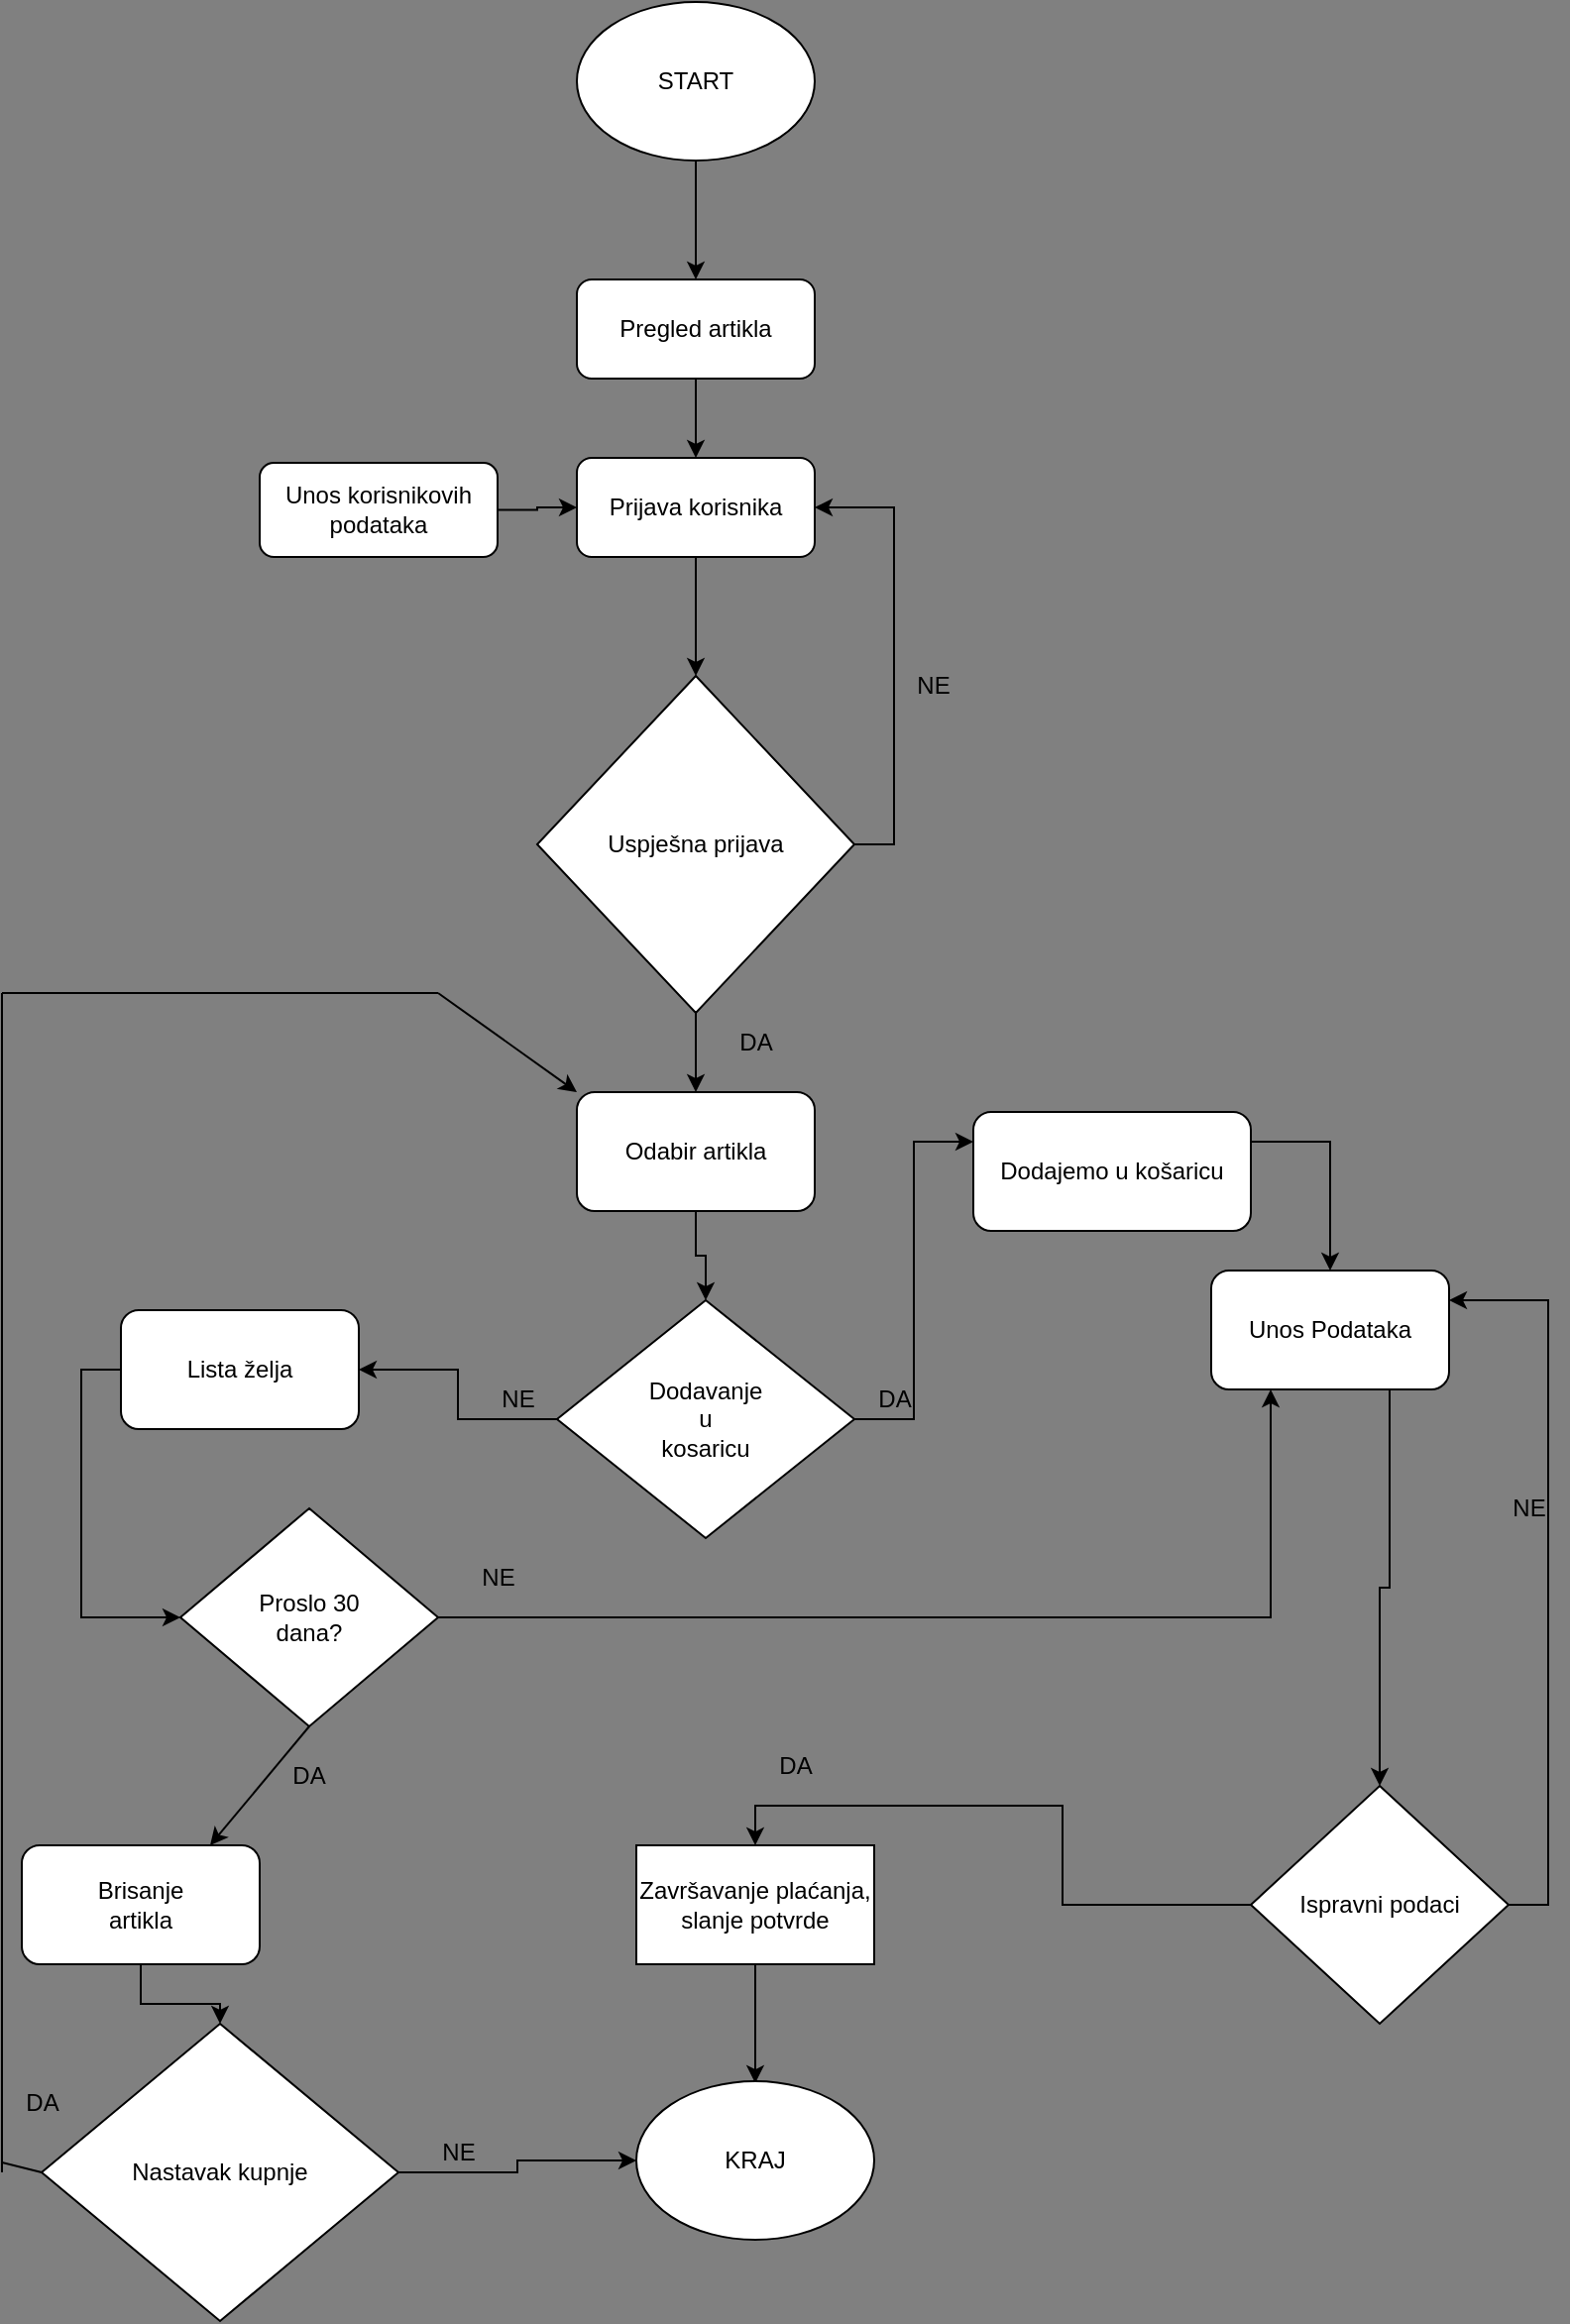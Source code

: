<mxfile version="20.8.23" type="device"><diagram name="Page-1" id="qV8e4MGabT6N-ZU4Go26"><mxGraphModel dx="1434" dy="793" grid="1" gridSize="10" guides="1" tooltips="1" connect="1" arrows="1" fold="1" page="1" pageScale="1" pageWidth="980" pageHeight="1390" background="#808080" math="0" shadow="0"><root><mxCell id="0"/><mxCell id="1" parent="0"/><mxCell id="2aIKKt4jh52eZY0ZFiTf-25" style="edgeStyle=orthogonalEdgeStyle;rounded=0;orthogonalLoop=1;jettySize=auto;html=1;exitX=0.5;exitY=1;exitDx=0;exitDy=0;entryX=0.5;entryY=0;entryDx=0;entryDy=0;" edge="1" parent="1" source="2aIKKt4jh52eZY0ZFiTf-3" target="2aIKKt4jh52eZY0ZFiTf-4"><mxGeometry relative="1" as="geometry"/></mxCell><mxCell id="2aIKKt4jh52eZY0ZFiTf-3" value="START" style="ellipse;whiteSpace=wrap;html=1;fillColor=#FFFFFF;" vertex="1" parent="1"><mxGeometry x="310" y="40" width="120" height="80" as="geometry"/></mxCell><mxCell id="2aIKKt4jh52eZY0ZFiTf-61" style="edgeStyle=orthogonalEdgeStyle;rounded=0;orthogonalLoop=1;jettySize=auto;html=1;exitX=0.5;exitY=1;exitDx=0;exitDy=0;entryX=0.5;entryY=0;entryDx=0;entryDy=0;" edge="1" parent="1" source="2aIKKt4jh52eZY0ZFiTf-4" target="2aIKKt4jh52eZY0ZFiTf-7"><mxGeometry relative="1" as="geometry"/></mxCell><mxCell id="2aIKKt4jh52eZY0ZFiTf-4" value="Pregled artikla " style="rounded=1;whiteSpace=wrap;html=1;" vertex="1" parent="1"><mxGeometry x="310" y="180" width="120" height="50" as="geometry"/></mxCell><mxCell id="2aIKKt4jh52eZY0ZFiTf-7" value="Prijava korisnika" style="rounded=1;whiteSpace=wrap;html=1;" vertex="1" parent="1"><mxGeometry x="310" y="270" width="120" height="50" as="geometry"/></mxCell><mxCell id="2aIKKt4jh52eZY0ZFiTf-8" value="" style="endArrow=classic;html=1;rounded=0;exitX=0.5;exitY=1;exitDx=0;exitDy=0;" edge="1" parent="1" source="2aIKKt4jh52eZY0ZFiTf-7" target="2aIKKt4jh52eZY0ZFiTf-9"><mxGeometry width="50" height="50" relative="1" as="geometry"><mxPoint x="400" y="430" as="sourcePoint"/><mxPoint x="410" y="300" as="targetPoint"/></mxGeometry></mxCell><mxCell id="2aIKKt4jh52eZY0ZFiTf-23" style="edgeStyle=orthogonalEdgeStyle;rounded=0;orthogonalLoop=1;jettySize=auto;html=1;exitX=1;exitY=0.5;exitDx=0;exitDy=0;entryX=1;entryY=0.5;entryDx=0;entryDy=0;" edge="1" parent="1" source="2aIKKt4jh52eZY0ZFiTf-9" target="2aIKKt4jh52eZY0ZFiTf-7"><mxGeometry relative="1" as="geometry"/></mxCell><mxCell id="2aIKKt4jh52eZY0ZFiTf-35" style="edgeStyle=orthogonalEdgeStyle;rounded=0;orthogonalLoop=1;jettySize=auto;html=1;exitX=0.5;exitY=1;exitDx=0;exitDy=0;" edge="1" parent="1" source="2aIKKt4jh52eZY0ZFiTf-9" target="2aIKKt4jh52eZY0ZFiTf-27"><mxGeometry relative="1" as="geometry"/></mxCell><mxCell id="2aIKKt4jh52eZY0ZFiTf-9" value="Uspješna prijava" style="rhombus;whiteSpace=wrap;html=1;" vertex="1" parent="1"><mxGeometry x="290" y="380" width="160" height="170" as="geometry"/></mxCell><mxCell id="2aIKKt4jh52eZY0ZFiTf-13" value="NE" style="text;html=1;strokeColor=none;fillColor=none;align=center;verticalAlign=middle;whiteSpace=wrap;rounded=0;" vertex="1" parent="1"><mxGeometry x="460" y="370" width="60" height="30" as="geometry"/></mxCell><mxCell id="2aIKKt4jh52eZY0ZFiTf-96" style="edgeStyle=orthogonalEdgeStyle;rounded=0;orthogonalLoop=1;jettySize=auto;html=1;exitX=0.5;exitY=1;exitDx=0;exitDy=0;entryX=0.5;entryY=0;entryDx=0;entryDy=0;" edge="1" parent="1" source="2aIKKt4jh52eZY0ZFiTf-27" target="2aIKKt4jh52eZY0ZFiTf-94"><mxGeometry relative="1" as="geometry"/></mxCell><mxCell id="2aIKKt4jh52eZY0ZFiTf-27" value="Odabir artikla" style="rounded=1;whiteSpace=wrap;html=1;" vertex="1" parent="1"><mxGeometry x="310" y="590" width="120" height="60" as="geometry"/></mxCell><mxCell id="2aIKKt4jh52eZY0ZFiTf-55" style="edgeStyle=orthogonalEdgeStyle;rounded=0;orthogonalLoop=1;jettySize=auto;html=1;exitX=0.75;exitY=1;exitDx=0;exitDy=0;entryX=0.5;entryY=0;entryDx=0;entryDy=0;" edge="1" parent="1" source="2aIKKt4jh52eZY0ZFiTf-29" target="2aIKKt4jh52eZY0ZFiTf-43"><mxGeometry relative="1" as="geometry"/></mxCell><mxCell id="2aIKKt4jh52eZY0ZFiTf-29" value="Unos Podataka" style="rounded=1;whiteSpace=wrap;html=1;" vertex="1" parent="1"><mxGeometry x="630" y="680" width="120" height="60" as="geometry"/></mxCell><mxCell id="2aIKKt4jh52eZY0ZFiTf-103" style="edgeStyle=orthogonalEdgeStyle;rounded=0;orthogonalLoop=1;jettySize=auto;html=1;exitX=0;exitY=0.5;exitDx=0;exitDy=0;entryX=0;entryY=0.5;entryDx=0;entryDy=0;" edge="1" parent="1" source="2aIKKt4jh52eZY0ZFiTf-32" target="2aIKKt4jh52eZY0ZFiTf-37"><mxGeometry relative="1" as="geometry"/></mxCell><mxCell id="2aIKKt4jh52eZY0ZFiTf-32" value="Lista želja" style="rounded=1;whiteSpace=wrap;html=1;" vertex="1" parent="1"><mxGeometry x="80" y="700" width="120" height="60" as="geometry"/></mxCell><mxCell id="2aIKKt4jh52eZY0ZFiTf-36" value="DA" style="text;html=1;align=center;verticalAlign=middle;resizable=0;points=[];autosize=1;strokeColor=none;fillColor=none;" vertex="1" parent="1"><mxGeometry x="380" y="550" width="40" height="30" as="geometry"/></mxCell><mxCell id="2aIKKt4jh52eZY0ZFiTf-104" style="edgeStyle=orthogonalEdgeStyle;rounded=0;orthogonalLoop=1;jettySize=auto;html=1;exitX=1;exitY=0.5;exitDx=0;exitDy=0;entryX=0.25;entryY=1;entryDx=0;entryDy=0;" edge="1" parent="1" source="2aIKKt4jh52eZY0ZFiTf-37" target="2aIKKt4jh52eZY0ZFiTf-29"><mxGeometry relative="1" as="geometry"/></mxCell><mxCell id="2aIKKt4jh52eZY0ZFiTf-37" value="&lt;div&gt;Proslo 30 &lt;br&gt;&lt;/div&gt;&lt;div&gt;dana?&lt;br&gt;&lt;/div&gt;" style="rhombus;whiteSpace=wrap;html=1;" vertex="1" parent="1"><mxGeometry x="110" y="800" width="130" height="110" as="geometry"/></mxCell><mxCell id="2aIKKt4jh52eZY0ZFiTf-40" value="" style="endArrow=classic;html=1;rounded=0;exitX=0.5;exitY=1;exitDx=0;exitDy=0;entryX=0.5;entryY=0;entryDx=0;entryDy=0;" edge="1" parent="1" source="2aIKKt4jh52eZY0ZFiTf-37"><mxGeometry width="50" height="50" relative="1" as="geometry"><mxPoint x="390" y="690" as="sourcePoint"/><mxPoint x="125" y="970" as="targetPoint"/></mxGeometry></mxCell><mxCell id="2aIKKt4jh52eZY0ZFiTf-41" value="DA" style="text;html=1;strokeColor=none;fillColor=none;align=center;verticalAlign=middle;whiteSpace=wrap;rounded=0;" vertex="1" parent="1"><mxGeometry x="145" y="920" width="60" height="30" as="geometry"/></mxCell><mxCell id="2aIKKt4jh52eZY0ZFiTf-53" style="edgeStyle=orthogonalEdgeStyle;rounded=0;orthogonalLoop=1;jettySize=auto;html=1;exitX=1;exitY=0.5;exitDx=0;exitDy=0;entryX=1;entryY=0.25;entryDx=0;entryDy=0;" edge="1" parent="1" source="2aIKKt4jh52eZY0ZFiTf-43" target="2aIKKt4jh52eZY0ZFiTf-29"><mxGeometry relative="1" as="geometry"/></mxCell><mxCell id="2aIKKt4jh52eZY0ZFiTf-109" style="edgeStyle=orthogonalEdgeStyle;rounded=0;orthogonalLoop=1;jettySize=auto;html=1;exitX=0;exitY=0.5;exitDx=0;exitDy=0;entryX=0.5;entryY=0;entryDx=0;entryDy=0;" edge="1" parent="1" source="2aIKKt4jh52eZY0ZFiTf-43" target="2aIKKt4jh52eZY0ZFiTf-45"><mxGeometry relative="1" as="geometry"/></mxCell><mxCell id="2aIKKt4jh52eZY0ZFiTf-43" value="Ispravni podaci" style="rhombus;whiteSpace=wrap;html=1;" vertex="1" parent="1"><mxGeometry x="650" y="940" width="130" height="120" as="geometry"/></mxCell><mxCell id="2aIKKt4jh52eZY0ZFiTf-59" style="edgeStyle=orthogonalEdgeStyle;rounded=0;orthogonalLoop=1;jettySize=auto;html=1;exitX=0.5;exitY=1;exitDx=0;exitDy=0;" edge="1" parent="1" source="2aIKKt4jh52eZY0ZFiTf-45"><mxGeometry relative="1" as="geometry"><mxPoint x="400" y="1090" as="targetPoint"/></mxGeometry></mxCell><mxCell id="2aIKKt4jh52eZY0ZFiTf-45" value="Završavanje plaćanja, slanje potvrde" style="rounded=0;whiteSpace=wrap;html=1;" vertex="1" parent="1"><mxGeometry x="340" y="970" width="120" height="60" as="geometry"/></mxCell><mxCell id="2aIKKt4jh52eZY0ZFiTf-58" value="DA" style="text;html=1;align=center;verticalAlign=middle;resizable=0;points=[];autosize=1;strokeColor=none;fillColor=none;" vertex="1" parent="1"><mxGeometry x="400" y="915" width="40" height="30" as="geometry"/></mxCell><mxCell id="2aIKKt4jh52eZY0ZFiTf-60" value="KRAJ" style="ellipse;whiteSpace=wrap;html=1;" vertex="1" parent="1"><mxGeometry x="340" y="1089" width="120" height="80" as="geometry"/></mxCell><mxCell id="2aIKKt4jh52eZY0ZFiTf-66" style="edgeStyle=orthogonalEdgeStyle;rounded=0;orthogonalLoop=1;jettySize=auto;html=1;exitX=1;exitY=0.5;exitDx=0;exitDy=0;entryX=0;entryY=0.5;entryDx=0;entryDy=0;" edge="1" parent="1" source="2aIKKt4jh52eZY0ZFiTf-62" target="2aIKKt4jh52eZY0ZFiTf-7"><mxGeometry relative="1" as="geometry"/></mxCell><mxCell id="2aIKKt4jh52eZY0ZFiTf-62" value="Unos korisnikovih podataka" style="rounded=1;whiteSpace=wrap;html=1;fillColor=#FFFFFF;" vertex="1" parent="1"><mxGeometry x="150" y="272.5" width="120" height="47.5" as="geometry"/></mxCell><mxCell id="2aIKKt4jh52eZY0ZFiTf-84" value="" style="endArrow=none;html=1;rounded=0;" edge="1" parent="1"><mxGeometry width="50" height="50" relative="1" as="geometry"><mxPoint x="20" y="1000" as="sourcePoint"/><mxPoint x="20" y="540" as="targetPoint"/></mxGeometry></mxCell><mxCell id="2aIKKt4jh52eZY0ZFiTf-85" value="" style="endArrow=none;html=1;rounded=0;" edge="1" parent="1"><mxGeometry width="50" height="50" relative="1" as="geometry"><mxPoint x="20" y="540" as="sourcePoint"/><mxPoint x="240" y="540" as="targetPoint"/></mxGeometry></mxCell><mxCell id="2aIKKt4jh52eZY0ZFiTf-88" value="" style="endArrow=classic;html=1;rounded=0;entryX=0;entryY=0;entryDx=0;entryDy=0;" edge="1" parent="1" target="2aIKKt4jh52eZY0ZFiTf-27"><mxGeometry width="50" height="50" relative="1" as="geometry"><mxPoint x="240" y="540" as="sourcePoint"/><mxPoint x="560" y="710" as="targetPoint"/></mxGeometry></mxCell><mxCell id="2aIKKt4jh52eZY0ZFiTf-95" style="edgeStyle=orthogonalEdgeStyle;rounded=0;orthogonalLoop=1;jettySize=auto;html=1;exitX=0;exitY=0.5;exitDx=0;exitDy=0;" edge="1" parent="1" source="2aIKKt4jh52eZY0ZFiTf-94" target="2aIKKt4jh52eZY0ZFiTf-32"><mxGeometry relative="1" as="geometry"/></mxCell><mxCell id="2aIKKt4jh52eZY0ZFiTf-120" style="edgeStyle=orthogonalEdgeStyle;rounded=0;orthogonalLoop=1;jettySize=auto;html=1;exitX=1;exitY=0.5;exitDx=0;exitDy=0;entryX=0;entryY=0.25;entryDx=0;entryDy=0;" edge="1" parent="1" source="2aIKKt4jh52eZY0ZFiTf-94" target="2aIKKt4jh52eZY0ZFiTf-119"><mxGeometry relative="1" as="geometry"/></mxCell><mxCell id="2aIKKt4jh52eZY0ZFiTf-94" value="&lt;div&gt;Dodavanje &lt;br&gt;&lt;/div&gt;&lt;div&gt;u&lt;/div&gt;&lt;div&gt;kosaricu&lt;br&gt;&lt;/div&gt;" style="rhombus;whiteSpace=wrap;html=1;fillColor=#FFFFFF;" vertex="1" parent="1"><mxGeometry x="300" y="695" width="150" height="120" as="geometry"/></mxCell><mxCell id="2aIKKt4jh52eZY0ZFiTf-97" value="NE" style="text;html=1;align=center;verticalAlign=middle;resizable=0;points=[];autosize=1;strokeColor=none;fillColor=none;" vertex="1" parent="1"><mxGeometry x="260" y="730" width="40" height="30" as="geometry"/></mxCell><mxCell id="2aIKKt4jh52eZY0ZFiTf-99" value="DA" style="text;html=1;align=center;verticalAlign=middle;resizable=0;points=[];autosize=1;strokeColor=none;fillColor=none;" vertex="1" parent="1"><mxGeometry x="450" y="730" width="40" height="30" as="geometry"/></mxCell><mxCell id="2aIKKt4jh52eZY0ZFiTf-101" value="NE" style="text;html=1;align=center;verticalAlign=middle;resizable=0;points=[];autosize=1;strokeColor=none;fillColor=none;" vertex="1" parent="1"><mxGeometry x="770" y="785" width="40" height="30" as="geometry"/></mxCell><mxCell id="2aIKKt4jh52eZY0ZFiTf-106" value="NE" style="text;html=1;align=center;verticalAlign=middle;resizable=0;points=[];autosize=1;strokeColor=none;fillColor=none;" vertex="1" parent="1"><mxGeometry x="250" y="820" width="40" height="30" as="geometry"/></mxCell><mxCell id="2aIKKt4jh52eZY0ZFiTf-118" style="edgeStyle=orthogonalEdgeStyle;rounded=0;orthogonalLoop=1;jettySize=auto;html=1;exitX=0.5;exitY=1;exitDx=0;exitDy=0;entryX=0.5;entryY=0;entryDx=0;entryDy=0;" edge="1" parent="1" source="2aIKKt4jh52eZY0ZFiTf-110" target="2aIKKt4jh52eZY0ZFiTf-111"><mxGeometry relative="1" as="geometry"/></mxCell><mxCell id="2aIKKt4jh52eZY0ZFiTf-110" value="&lt;div&gt;Brisanje&lt;/div&gt;&lt;div&gt;artikla&lt;br&gt;&lt;/div&gt;" style="rounded=1;whiteSpace=wrap;html=1;fillColor=#FFFFFF;" vertex="1" parent="1"><mxGeometry x="30" y="970" width="120" height="60" as="geometry"/></mxCell><mxCell id="2aIKKt4jh52eZY0ZFiTf-116" style="edgeStyle=orthogonalEdgeStyle;rounded=0;orthogonalLoop=1;jettySize=auto;html=1;exitX=1;exitY=0.5;exitDx=0;exitDy=0;entryX=0;entryY=0.5;entryDx=0;entryDy=0;" edge="1" parent="1" source="2aIKKt4jh52eZY0ZFiTf-111" target="2aIKKt4jh52eZY0ZFiTf-60"><mxGeometry relative="1" as="geometry"/></mxCell><mxCell id="2aIKKt4jh52eZY0ZFiTf-111" value="Nastavak kupnje" style="rhombus;whiteSpace=wrap;html=1;fillColor=#FFFFFF;" vertex="1" parent="1"><mxGeometry x="40" y="1060" width="180" height="150" as="geometry"/></mxCell><mxCell id="2aIKKt4jh52eZY0ZFiTf-113" value="" style="endArrow=none;html=1;rounded=0;" edge="1" parent="1"><mxGeometry width="50" height="50" relative="1" as="geometry"><mxPoint x="20" y="1135" as="sourcePoint"/><mxPoint x="20" y="1000" as="targetPoint"/></mxGeometry></mxCell><mxCell id="2aIKKt4jh52eZY0ZFiTf-114" value="" style="endArrow=none;html=1;rounded=0;entryX=0;entryY=0.5;entryDx=0;entryDy=0;" edge="1" parent="1" target="2aIKKt4jh52eZY0ZFiTf-111"><mxGeometry width="50" height="50" relative="1" as="geometry"><mxPoint x="20" y="1130" as="sourcePoint"/><mxPoint x="560" y="860" as="targetPoint"/></mxGeometry></mxCell><mxCell id="2aIKKt4jh52eZY0ZFiTf-115" value="DA" style="text;html=1;align=center;verticalAlign=middle;resizable=0;points=[];autosize=1;strokeColor=none;fillColor=none;" vertex="1" parent="1"><mxGeometry x="20" y="1085" width="40" height="30" as="geometry"/></mxCell><mxCell id="2aIKKt4jh52eZY0ZFiTf-117" value="NE" style="text;html=1;align=center;verticalAlign=middle;resizable=0;points=[];autosize=1;strokeColor=none;fillColor=none;" vertex="1" parent="1"><mxGeometry x="230" y="1110" width="40" height="30" as="geometry"/></mxCell><mxCell id="2aIKKt4jh52eZY0ZFiTf-121" style="edgeStyle=orthogonalEdgeStyle;rounded=0;orthogonalLoop=1;jettySize=auto;html=1;exitX=1;exitY=0.25;exitDx=0;exitDy=0;entryX=0.5;entryY=0;entryDx=0;entryDy=0;" edge="1" parent="1" source="2aIKKt4jh52eZY0ZFiTf-119" target="2aIKKt4jh52eZY0ZFiTf-29"><mxGeometry relative="1" as="geometry"/></mxCell><mxCell id="2aIKKt4jh52eZY0ZFiTf-119" value="Dodajemo u košaricu" style="rounded=1;whiteSpace=wrap;html=1;fillColor=#FFFFFF;" vertex="1" parent="1"><mxGeometry x="510" y="600" width="140" height="60" as="geometry"/></mxCell></root></mxGraphModel></diagram></mxfile>